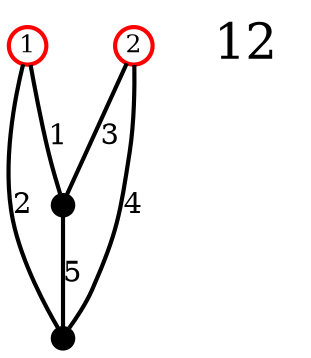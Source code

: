 graph  {
0 [color="#ff0000", extNr=1, fixedsize=True, fontsize="12pt", label=1, penwidth="2pt", pos="99,0", shape=circle, width="0.25pt"];
1 [color="#ff0000", extNr=2, fixedsize=True, fontsize="12pt", label=2, penwidth="2pt", pos="0,100", shape=circle, width="0.25pt"];
2 [pos="-99,0", shape=point, width="0.15pt"];
3 [pos="0,-99", shape=point, width="0.15pt"];
"0coef" [fontsize="24pt", label=12, pos="-145,0", shape=plaintext];
0 -- 2  [key=0, label=1, order=1, penwidth="2.0"];
0 -- 3  [key=0, label=2, order=2, penwidth="2.0"];
1 -- 2  [key=0, label=3, order=3, penwidth="2.0"];
1 -- 3  [key=0, label=4, order=4, penwidth="2.0"];
2 -- 3  [key=0, label=5, order=5, penwidth="2.0"];
}
